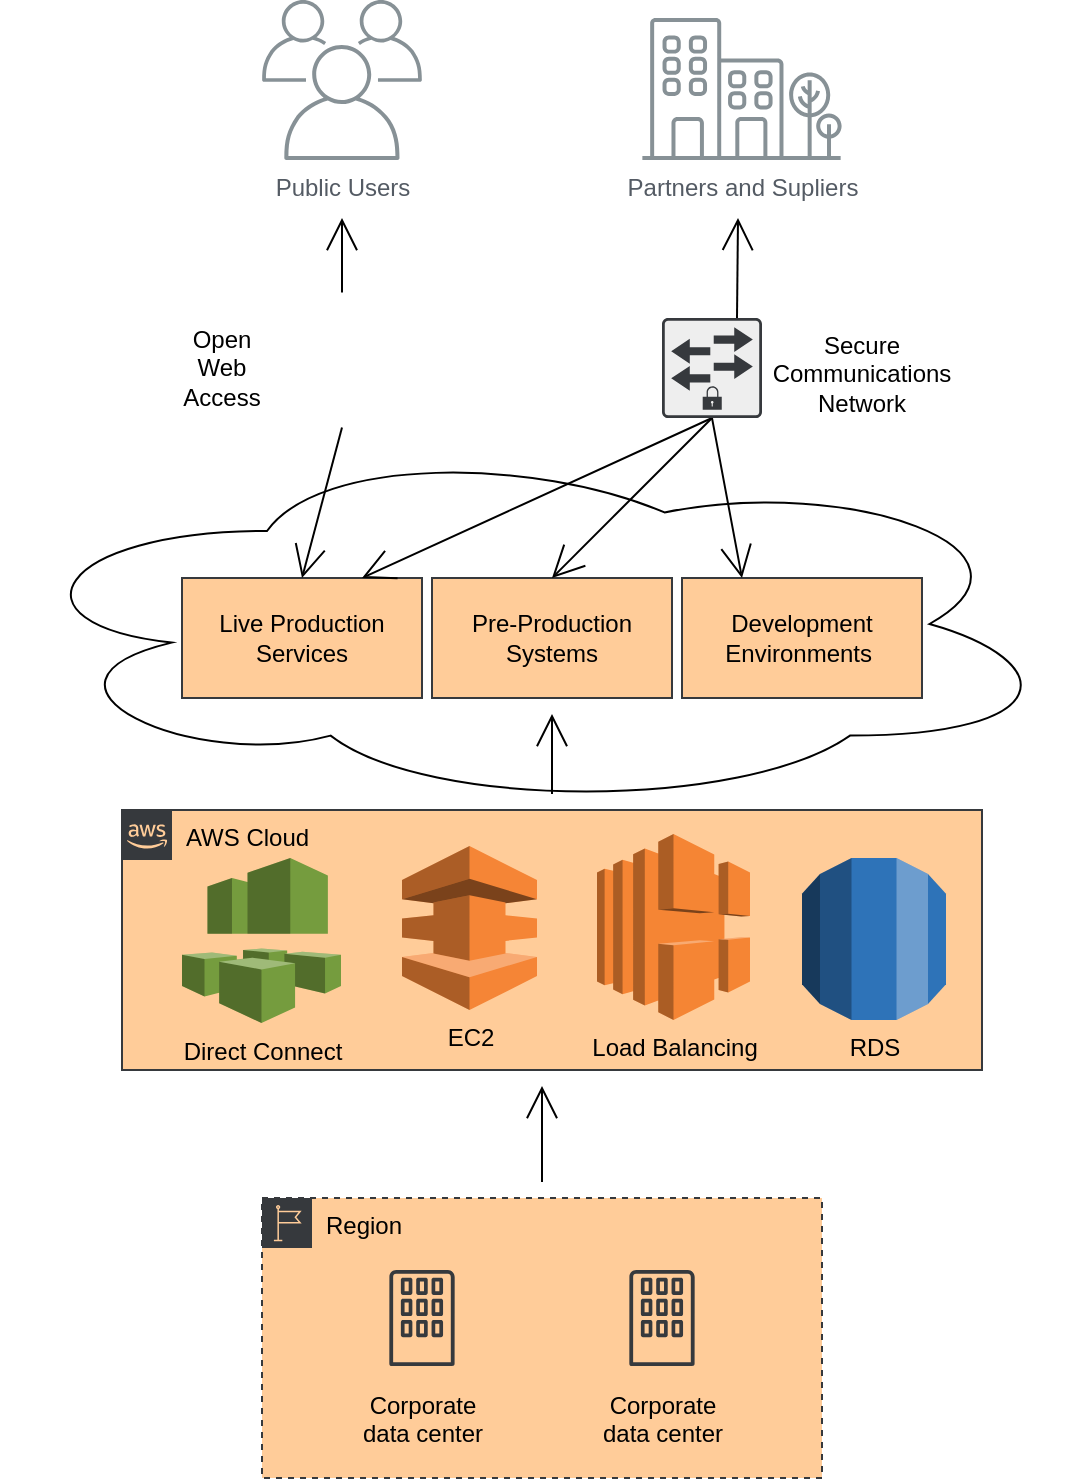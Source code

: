 <mxfile version="20.0.1" type="github">
  <diagram id="Ht1M8jgEwFfnCIfOTk4-" name="Page-1">
    <mxGraphModel dx="1878" dy="1732" grid="1" gridSize="10" guides="1" tooltips="1" connect="1" arrows="1" fold="1" page="1" pageScale="1" pageWidth="1169" pageHeight="827" math="0" shadow="0">
      <root>
        <mxCell id="0" />
        <mxCell id="1" parent="0" />
        <mxCell id="7Xa9hDDNS_ztMjQHPyVZ-26" value="" style="ellipse;shape=cloud;whiteSpace=wrap;html=1;hachureGap=4;" vertex="1" parent="1">
          <mxGeometry x="330" y="40" width="530" height="186" as="geometry" />
        </mxCell>
        <mxCell id="7Xa9hDDNS_ztMjQHPyVZ-5" value="" style="edgeStyle=none;curved=1;rounded=0;orthogonalLoop=1;jettySize=auto;html=1;endArrow=open;startSize=14;endSize=14;sourcePerimeterSpacing=8;targetPerimeterSpacing=8;" edge="1" parent="1" source="7Xa9hDDNS_ztMjQHPyVZ-1">
          <mxGeometry relative="1" as="geometry">
            <mxPoint x="600" y="364" as="targetPoint" />
          </mxGeometry>
        </mxCell>
        <mxCell id="7Xa9hDDNS_ztMjQHPyVZ-1" value="Region" style="sketch=0;outlineConnect=0;html=1;whiteSpace=wrap;fontSize=12;fontStyle=0;shape=mxgraph.aws4.group;grIcon=mxgraph.aws4.group_region;strokeColor=#36393d;fillColor=#ffcc99;verticalAlign=top;align=left;spacingLeft=30;dashed=1;hachureGap=4;" vertex="1" parent="1">
          <mxGeometry x="460" y="420" width="280" height="140" as="geometry" />
        </mxCell>
        <mxCell id="7Xa9hDDNS_ztMjQHPyVZ-2" value="Corporate&#xa;data center" style="sketch=0;outlineConnect=0;strokeColor=#36393d;fillColor=#ffcc99;dashed=0;verticalLabelPosition=bottom;verticalAlign=top;align=center;html=1;fontSize=12;fontStyle=0;aspect=fixed;shape=mxgraph.aws4.resourceIcon;resIcon=mxgraph.aws4.corporate_data_center;hachureGap=4;" vertex="1" parent="1">
          <mxGeometry x="630" y="450" width="60" height="60" as="geometry" />
        </mxCell>
        <mxCell id="7Xa9hDDNS_ztMjQHPyVZ-3" value="Corporate&#xa;data center" style="sketch=0;outlineConnect=0;strokeColor=#36393d;fillColor=#ffcc99;dashed=0;verticalLabelPosition=bottom;verticalAlign=top;align=center;html=1;fontSize=12;fontStyle=0;aspect=fixed;shape=mxgraph.aws4.resourceIcon;resIcon=mxgraph.aws4.corporate_data_center;hachureGap=4;" vertex="1" parent="1">
          <mxGeometry x="510" y="450" width="60" height="60" as="geometry" />
        </mxCell>
        <mxCell id="7Xa9hDDNS_ztMjQHPyVZ-19" value="" style="edgeStyle=none;curved=1;rounded=0;orthogonalLoop=1;jettySize=auto;html=1;endArrow=open;startSize=14;endSize=14;sourcePerimeterSpacing=8;targetPerimeterSpacing=8;" edge="1" parent="1" source="7Xa9hDDNS_ztMjQHPyVZ-6" target="7Xa9hDDNS_ztMjQHPyVZ-18">
          <mxGeometry relative="1" as="geometry" />
        </mxCell>
        <mxCell id="7Xa9hDDNS_ztMjQHPyVZ-6" value="AWS Cloud" style="points=[[0,0],[0.25,0],[0.5,0],[0.75,0],[1,0],[1,0.25],[1,0.5],[1,0.75],[1,1],[0.75,1],[0.5,1],[0.25,1],[0,1],[0,0.75],[0,0.5],[0,0.25]];outlineConnect=0;html=1;whiteSpace=wrap;fontSize=12;fontStyle=0;container=1;pointerEvents=0;collapsible=0;recursiveResize=0;shape=mxgraph.aws4.group;grIcon=mxgraph.aws4.group_aws_cloud_alt;strokeColor=#36393d;fillColor=#ffcc99;verticalAlign=top;align=left;spacingLeft=30;dashed=0;hachureGap=4;" vertex="1" parent="1">
          <mxGeometry x="390" y="226" width="430" height="130" as="geometry" />
        </mxCell>
        <mxCell id="7Xa9hDDNS_ztMjQHPyVZ-11" value="RDS" style="outlineConnect=0;dashed=0;verticalLabelPosition=bottom;verticalAlign=top;align=center;html=1;shape=mxgraph.aws3.rds;fillColor=#2E73B8;gradientColor=none;hachureGap=4;" vertex="1" parent="7Xa9hDDNS_ztMjQHPyVZ-6">
          <mxGeometry x="340" y="24" width="72" height="81" as="geometry" />
        </mxCell>
        <mxCell id="7Xa9hDDNS_ztMjQHPyVZ-10" value="Load Balancing" style="outlineConnect=0;dashed=0;verticalLabelPosition=bottom;verticalAlign=top;align=center;html=1;shape=mxgraph.aws3.elastic_load_balancing;fillColor=#F58534;gradientColor=none;hachureGap=4;" vertex="1" parent="7Xa9hDDNS_ztMjQHPyVZ-6">
          <mxGeometry x="237.5" y="12" width="76.5" height="93" as="geometry" />
        </mxCell>
        <mxCell id="7Xa9hDDNS_ztMjQHPyVZ-9" value="EC2" style="outlineConnect=0;dashed=0;verticalLabelPosition=bottom;verticalAlign=top;align=center;html=1;shape=mxgraph.aws3.direct_connect;fillColor=#F58536;gradientColor=none;hachureGap=4;" vertex="1" parent="7Xa9hDDNS_ztMjQHPyVZ-6">
          <mxGeometry x="140" y="18" width="67.5" height="82" as="geometry" />
        </mxCell>
        <mxCell id="7Xa9hDDNS_ztMjQHPyVZ-8" value="Direct Connect" style="outlineConnect=0;dashed=0;verticalLabelPosition=bottom;verticalAlign=top;align=center;html=1;shape=mxgraph.aws3.ec2_systems_manager;fillColor=#759C3E;gradientColor=none;hachureGap=4;" vertex="1" parent="7Xa9hDDNS_ztMjQHPyVZ-6">
          <mxGeometry x="30" y="24" width="79.5" height="82.5" as="geometry" />
        </mxCell>
        <mxCell id="7Xa9hDDNS_ztMjQHPyVZ-16" value="Partners and Supliers&lt;br&gt;" style="sketch=0;outlineConnect=0;gradientColor=none;fontColor=#545B64;strokeColor=none;fillColor=#879196;dashed=0;verticalLabelPosition=bottom;verticalAlign=top;align=center;html=1;fontSize=12;fontStyle=0;aspect=fixed;shape=mxgraph.aws4.illustration_office_building;pointerEvents=1;hachureGap=4;" vertex="1" parent="1">
          <mxGeometry x="650" y="-170" width="100" height="71" as="geometry" />
        </mxCell>
        <mxCell id="7Xa9hDDNS_ztMjQHPyVZ-17" value="Public Users" style="sketch=0;outlineConnect=0;gradientColor=none;fontColor=#545B64;strokeColor=none;fillColor=#879196;dashed=0;verticalLabelPosition=bottom;verticalAlign=top;align=center;html=1;fontSize=12;fontStyle=0;aspect=fixed;shape=mxgraph.aws4.illustration_users;pointerEvents=1;hachureGap=4;" vertex="1" parent="1">
          <mxGeometry x="460" y="-179" width="80" height="80" as="geometry" />
        </mxCell>
        <mxCell id="7Xa9hDDNS_ztMjQHPyVZ-18" value="Pre-Production Systems" style="whiteSpace=wrap;html=1;hachureGap=4;fillColor=#ffcc99;strokeColor=#36393d;" vertex="1" parent="1">
          <mxGeometry x="545" y="110" width="120" height="60" as="geometry" />
        </mxCell>
        <mxCell id="7Xa9hDDNS_ztMjQHPyVZ-20" value="Development Environments&amp;nbsp;" style="whiteSpace=wrap;html=1;hachureGap=4;fillColor=#ffcc99;strokeColor=#36393d;" vertex="1" parent="1">
          <mxGeometry x="670" y="110" width="120" height="60" as="geometry" />
        </mxCell>
        <mxCell id="7Xa9hDDNS_ztMjQHPyVZ-24" value="Live Production Services" style="whiteSpace=wrap;html=1;hachureGap=4;fillColor=#ffcc99;strokeColor=#36393d;" vertex="1" parent="1">
          <mxGeometry x="420" y="110" width="120" height="60" as="geometry" />
        </mxCell>
        <mxCell id="7Xa9hDDNS_ztMjQHPyVZ-31" style="edgeStyle=none;curved=1;rounded=0;orthogonalLoop=1;jettySize=auto;html=1;exitX=0.5;exitY=1;exitDx=0;exitDy=0;exitPerimeter=0;entryX=0.5;entryY=0;entryDx=0;entryDy=0;endArrow=open;startSize=14;endSize=14;sourcePerimeterSpacing=8;targetPerimeterSpacing=8;" edge="1" parent="1" source="7Xa9hDDNS_ztMjQHPyVZ-28" target="7Xa9hDDNS_ztMjQHPyVZ-18">
          <mxGeometry relative="1" as="geometry" />
        </mxCell>
        <mxCell id="7Xa9hDDNS_ztMjQHPyVZ-32" style="edgeStyle=none;curved=1;rounded=0;orthogonalLoop=1;jettySize=auto;html=1;exitX=0.75;exitY=0;exitDx=0;exitDy=0;exitPerimeter=0;endArrow=open;startSize=14;endSize=14;sourcePerimeterSpacing=8;targetPerimeterSpacing=8;" edge="1" parent="1" source="7Xa9hDDNS_ztMjQHPyVZ-28">
          <mxGeometry relative="1" as="geometry">
            <mxPoint x="698" y="-70" as="targetPoint" />
          </mxGeometry>
        </mxCell>
        <mxCell id="7Xa9hDDNS_ztMjQHPyVZ-33" style="edgeStyle=none;curved=1;rounded=0;orthogonalLoop=1;jettySize=auto;html=1;exitX=0.5;exitY=1;exitDx=0;exitDy=0;exitPerimeter=0;entryX=0.25;entryY=0;entryDx=0;entryDy=0;endArrow=open;startSize=14;endSize=14;sourcePerimeterSpacing=8;targetPerimeterSpacing=8;" edge="1" parent="1" source="7Xa9hDDNS_ztMjQHPyVZ-28" target="7Xa9hDDNS_ztMjQHPyVZ-20">
          <mxGeometry relative="1" as="geometry" />
        </mxCell>
        <mxCell id="7Xa9hDDNS_ztMjQHPyVZ-34" style="edgeStyle=none;curved=1;rounded=0;orthogonalLoop=1;jettySize=auto;html=1;exitX=0.5;exitY=1;exitDx=0;exitDy=0;exitPerimeter=0;entryX=0.75;entryY=0;entryDx=0;entryDy=0;endArrow=open;startSize=14;endSize=14;sourcePerimeterSpacing=8;targetPerimeterSpacing=8;" edge="1" parent="1" source="7Xa9hDDNS_ztMjQHPyVZ-28" target="7Xa9hDDNS_ztMjQHPyVZ-24">
          <mxGeometry relative="1" as="geometry" />
        </mxCell>
        <mxCell id="7Xa9hDDNS_ztMjQHPyVZ-28" value="" style="sketch=0;points=[[0.015,0.015,0],[0.985,0.015,0],[0.985,0.985,0],[0.015,0.985,0],[0.25,0,0],[0.5,0,0],[0.75,0,0],[1,0.25,0],[1,0.5,0],[1,0.75,0],[0.75,1,0],[0.5,1,0],[0.25,1,0],[0,0.75,0],[0,0.5,0],[0,0.25,0]];verticalLabelPosition=middle;html=1;verticalAlign=middle;aspect=fixed;align=left;pointerEvents=1;shape=mxgraph.cisco19.rect;prIcon=secure_switch;fillColor=#eeeeee;strokeColor=#36393d;hachureGap=4;rotation=-90;direction=south;labelPosition=right;" vertex="1" parent="1">
          <mxGeometry x="660" y="-20" width="50" height="50" as="geometry" />
        </mxCell>
        <mxCell id="7Xa9hDDNS_ztMjQHPyVZ-36" value="&#xa;&lt;span style=&quot;color: rgb(0, 0, 0); font-family: Helvetica; font-size: 12px; font-style: normal; font-variant-ligatures: normal; font-variant-caps: normal; font-weight: 400; letter-spacing: normal; orphans: 2; text-align: left; text-indent: 0px; text-transform: none; widows: 2; word-spacing: 0px; -webkit-text-stroke-width: 0px; text-decoration-thickness: initial; text-decoration-style: initial; text-decoration-color: initial; float: none; display: inline !important;&quot;&gt;Secure Communications Network&lt;/span&gt;&#xa;&#xa;" style="text;strokeColor=none;fillColor=none;html=1;align=center;verticalAlign=middle;whiteSpace=wrap;rounded=0;labelBackgroundColor=none;hachureGap=4;" vertex="1" parent="1">
          <mxGeometry x="740" width="40" height="30" as="geometry" />
        </mxCell>
        <mxCell id="7Xa9hDDNS_ztMjQHPyVZ-37" value="Open Web Access" style="text;strokeColor=none;fillColor=none;html=1;align=center;verticalAlign=middle;whiteSpace=wrap;rounded=0;labelBackgroundColor=none;hachureGap=4;" vertex="1" parent="1">
          <mxGeometry x="420" y="-10" width="40" height="30" as="geometry" />
        </mxCell>
        <mxCell id="7Xa9hDDNS_ztMjQHPyVZ-39" value="" style="edgeStyle=none;curved=1;rounded=0;orthogonalLoop=1;jettySize=auto;html=1;endArrow=open;startSize=14;endSize=14;sourcePerimeterSpacing=8;targetPerimeterSpacing=8;" edge="1" parent="1" source="7Xa9hDDNS_ztMjQHPyVZ-38">
          <mxGeometry relative="1" as="geometry">
            <mxPoint x="500" y="-70" as="targetPoint" />
          </mxGeometry>
        </mxCell>
        <mxCell id="7Xa9hDDNS_ztMjQHPyVZ-42" style="edgeStyle=none;curved=1;rounded=0;orthogonalLoop=1;jettySize=auto;html=1;exitX=0.5;exitY=1;exitDx=0;exitDy=0;entryX=0.5;entryY=0;entryDx=0;entryDy=0;endArrow=open;startSize=14;endSize=14;sourcePerimeterSpacing=8;targetPerimeterSpacing=8;" edge="1" parent="1" source="7Xa9hDDNS_ztMjQHPyVZ-38" target="7Xa9hDDNS_ztMjQHPyVZ-24">
          <mxGeometry relative="1" as="geometry" />
        </mxCell>
        <mxCell id="7Xa9hDDNS_ztMjQHPyVZ-38" value="" style="shape=image;html=1;verticalAlign=top;verticalLabelPosition=bottom;labelBackgroundColor=none;imageAspect=0;aspect=fixed;image=https://cdn2.iconfinder.com/data/icons/crystalproject/128x128/filesystems/www.png;hachureGap=4;" vertex="1" parent="1">
          <mxGeometry x="470.25" y="-24.75" width="59.5" height="59.5" as="geometry" />
        </mxCell>
      </root>
    </mxGraphModel>
  </diagram>
</mxfile>
